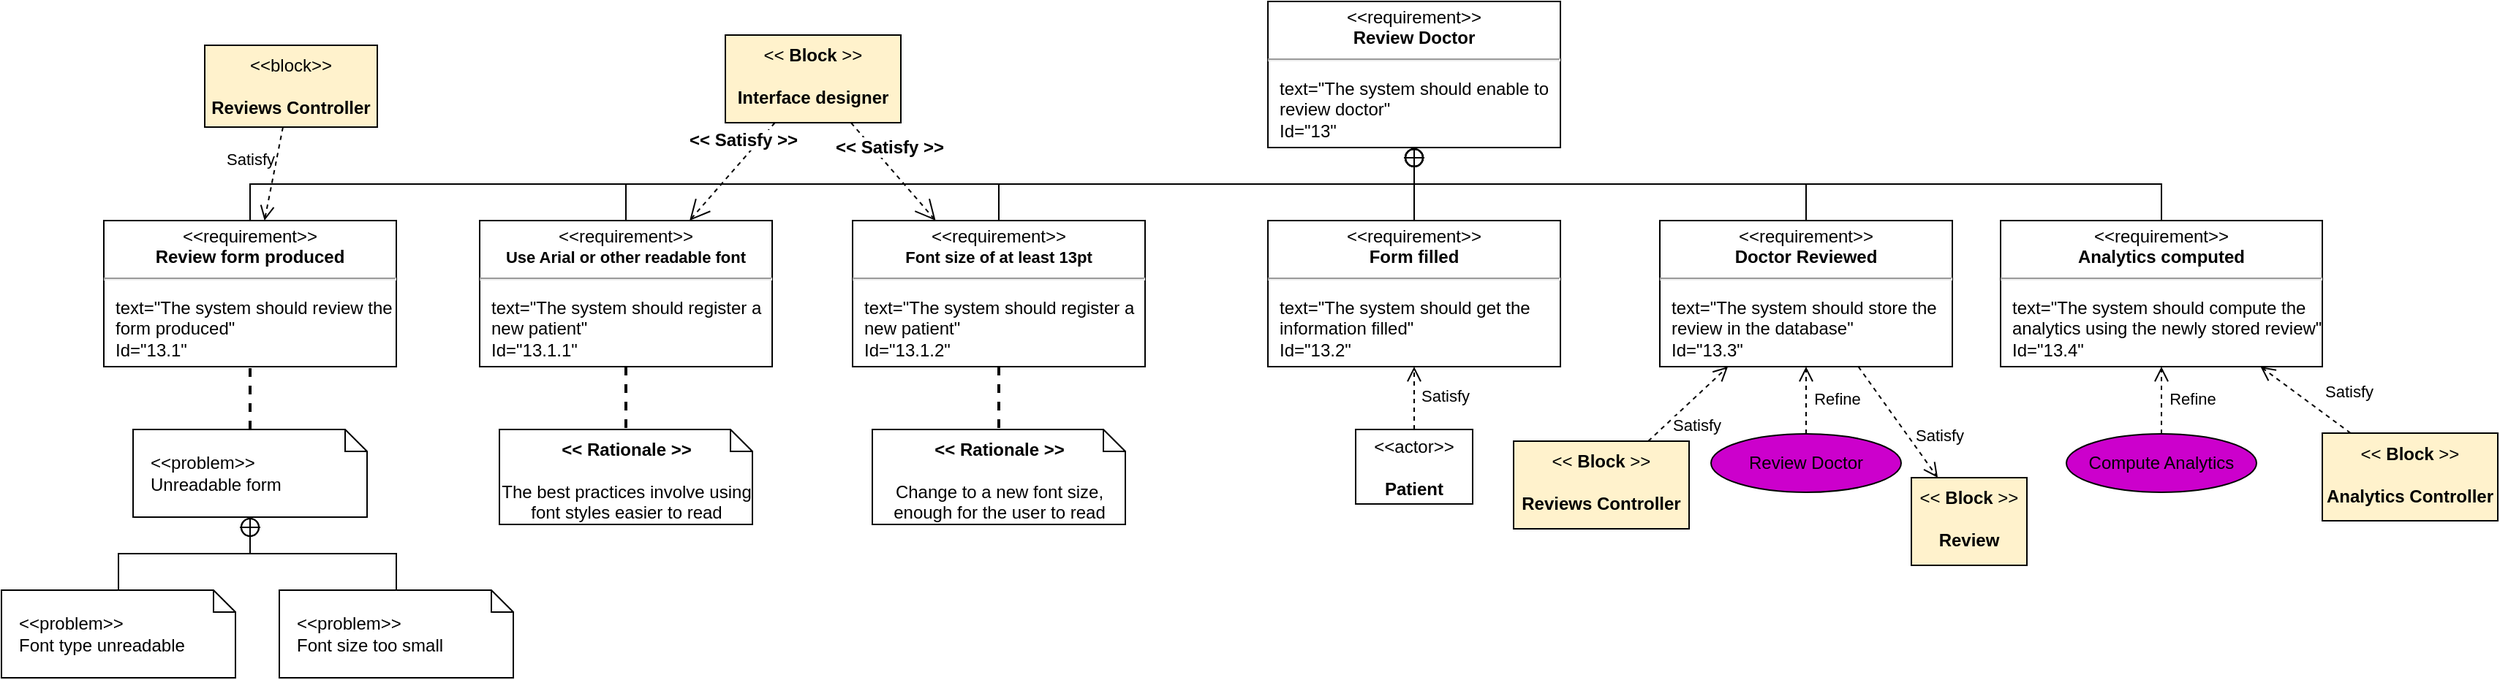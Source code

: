 <mxfile version="24.4.8" type="github">
  <diagram name="Página-1" id="qtJmnwFwFeLOcwQkmZnU">
    <mxGraphModel dx="1734" dy="802" grid="0" gridSize="10" guides="1" tooltips="1" connect="1" arrows="1" fold="1" page="0" pageScale="1" pageWidth="827" pageHeight="1169" math="0" shadow="0">
      <root>
        <mxCell id="0" />
        <mxCell id="1" parent="0" />
        <mxCell id="DoBYynUEnmm3b60OkJsO-1" value="&lt;p style=&quot;margin:0px;margin-top:4px;text-align:center;&quot;&gt;&amp;lt;&amp;lt;requirement&amp;gt;&amp;gt;&lt;br&gt;&lt;b&gt;Review Doctor&lt;/b&gt;&lt;/p&gt;&lt;hr&gt;&lt;p&gt;&lt;/p&gt;&lt;p style=&quot;margin:0px;margin-left:8px;text-align:left;&quot;&gt;text=&quot;The system should enable to review doctor&quot;&lt;br&gt;Id=&quot;13&quot;&lt;/p&gt;" style="shape=rect;overflow=fill;html=1;whiteSpace=wrap;align=center;" parent="1" vertex="1">
          <mxGeometry x="359" y="40" width="200" height="100" as="geometry" />
        </mxCell>
        <mxCell id="DoBYynUEnmm3b60OkJsO-2" value="&lt;p style=&quot;margin:0px;margin-top:4px;text-align:center;&quot;&gt;&amp;lt;&amp;lt;requirement&amp;gt;&amp;gt;&lt;br&gt;&lt;b&gt;Review form produced&lt;/b&gt;&lt;/p&gt;&lt;hr&gt;&lt;p&gt;&lt;/p&gt;&lt;p style=&quot;margin:0px;margin-left:8px;text-align:left;&quot;&gt;text=&quot;The system should review the form produced&quot;&lt;br&gt;Id=&quot;13.1&quot;&lt;/p&gt;" style="shape=rect;overflow=fill;html=1;whiteSpace=wrap;align=center;" parent="1" vertex="1">
          <mxGeometry x="-437" y="190" width="200" height="100" as="geometry" />
        </mxCell>
        <mxCell id="DoBYynUEnmm3b60OkJsO-3" value="&lt;p style=&quot;margin:0px;margin-top:4px;text-align:center;&quot;&gt;&amp;lt;&amp;lt;requirement&amp;gt;&amp;gt;&lt;br&gt;&lt;b&gt;Form filled&lt;/b&gt;&lt;/p&gt;&lt;hr&gt;&lt;p&gt;&lt;/p&gt;&lt;p style=&quot;margin:0px;margin-left:8px;text-align:left;&quot;&gt;text=&quot;The system should get the information filled&quot;&lt;br&gt;Id=&quot;13.2&quot;&lt;/p&gt;" style="shape=rect;overflow=fill;html=1;whiteSpace=wrap;align=center;" parent="1" vertex="1">
          <mxGeometry x="359" y="190" width="200" height="100" as="geometry" />
        </mxCell>
        <mxCell id="DoBYynUEnmm3b60OkJsO-7" value="&lt;p style=&quot;margin:0px;margin-top:4px;text-align:center;&quot;&gt;&amp;lt;&amp;lt;requirement&amp;gt;&amp;gt;&lt;br&gt;&lt;b&gt;Doctor Reviewed&lt;/b&gt;&lt;/p&gt;&lt;hr&gt;&lt;p&gt;&lt;/p&gt;&lt;p style=&quot;margin:0px;margin-left:8px;text-align:left;&quot;&gt;text=&quot;The system should store the review in the database&quot;&lt;br&gt;Id=&quot;13.3&quot;&lt;/p&gt;" style="shape=rect;overflow=fill;html=1;whiteSpace=wrap;align=center;" parent="1" vertex="1">
          <mxGeometry x="627" y="190" width="200" height="100" as="geometry" />
        </mxCell>
        <mxCell id="DoBYynUEnmm3b60OkJsO-8" value="&lt;p style=&quot;margin:0px;margin-top:4px;text-align:center;&quot;&gt;&amp;lt;&amp;lt;requirement&amp;gt;&amp;gt;&lt;br&gt;&lt;b&gt;Analytics computed&lt;/b&gt;&lt;/p&gt;&lt;hr&gt;&lt;p&gt;&lt;/p&gt;&lt;p style=&quot;margin:0px;margin-left:8px;text-align:left;&quot;&gt;text=&quot;The system should compute the analytics using the newly stored review&quot;&lt;br&gt;Id=&quot;13.4&quot;&lt;/p&gt;" style="shape=rect;overflow=fill;html=1;whiteSpace=wrap;align=center;" parent="1" vertex="1">
          <mxGeometry x="860" y="190" width="220" height="100" as="geometry" />
        </mxCell>
        <mxCell id="DoBYynUEnmm3b60OkJsO-10" value="&amp;lt;&amp;lt;actor&amp;gt;&amp;gt;&lt;br&gt;&lt;br&gt;&lt;b&gt;Patient&lt;/b&gt;" style="html=1;align=center;verticalAlign=middle;dashed=0;whiteSpace=wrap;" parent="1" vertex="1">
          <mxGeometry x="419" y="333" width="80" height="51" as="geometry" />
        </mxCell>
        <mxCell id="DoBYynUEnmm3b60OkJsO-11" value="&amp;lt;&amp;lt;block&amp;gt;&amp;gt;&lt;br&gt;&lt;br&gt;&lt;b&gt;Reviews Controller&lt;/b&gt;" style="html=1;align=center;verticalAlign=middle;dashed=0;whiteSpace=wrap;fillColor=#FFF2CC;" parent="1" vertex="1">
          <mxGeometry x="-368" y="70" width="118" height="56" as="geometry" />
        </mxCell>
        <mxCell id="DoBYynUEnmm3b60OkJsO-15" value="" style="rounded=0;html=1;labelBackgroundColor=none;endArrow=none;edgeStyle=elbowEdgeStyle;elbow=vertical;startArrow=sysMLPackCont;startSize=12;" parent="1" source="DoBYynUEnmm3b60OkJsO-1" target="DoBYynUEnmm3b60OkJsO-2" edge="1">
          <mxGeometry relative="1" as="geometry">
            <mxPoint x="240" y="120" as="sourcePoint" />
            <mxPoint x="150" y="180" as="targetPoint" />
          </mxGeometry>
        </mxCell>
        <mxCell id="DoBYynUEnmm3b60OkJsO-16" value="" style="rounded=0;html=1;labelBackgroundColor=none;endArrow=none;edgeStyle=elbowEdgeStyle;elbow=vertical;startArrow=sysMLPackCont;startSize=12;" parent="1" source="DoBYynUEnmm3b60OkJsO-1" target="DoBYynUEnmm3b60OkJsO-3" edge="1">
          <mxGeometry relative="1" as="geometry">
            <mxPoint x="700" y="120" as="sourcePoint" />
            <mxPoint x="610" y="180" as="targetPoint" />
          </mxGeometry>
        </mxCell>
        <mxCell id="DoBYynUEnmm3b60OkJsO-17" value="" style="rounded=0;html=1;labelBackgroundColor=none;endArrow=none;edgeStyle=elbowEdgeStyle;elbow=vertical;startArrow=sysMLPackCont;startSize=12;" parent="1" source="DoBYynUEnmm3b60OkJsO-1" target="DoBYynUEnmm3b60OkJsO-7" edge="1">
          <mxGeometry relative="1" as="geometry">
            <mxPoint x="850" y="60" as="sourcePoint" />
            <mxPoint x="760" y="120" as="targetPoint" />
          </mxGeometry>
        </mxCell>
        <mxCell id="DoBYynUEnmm3b60OkJsO-18" value="" style="rounded=0;html=1;labelBackgroundColor=none;endArrow=none;edgeStyle=elbowEdgeStyle;elbow=vertical;startArrow=sysMLPackCont;startSize=12;" parent="1" source="DoBYynUEnmm3b60OkJsO-1" target="DoBYynUEnmm3b60OkJsO-8" edge="1">
          <mxGeometry relative="1" as="geometry">
            <mxPoint x="910" y="90" as="sourcePoint" />
            <mxPoint x="820" y="150" as="targetPoint" />
          </mxGeometry>
        </mxCell>
        <mxCell id="DoBYynUEnmm3b60OkJsO-24" value="Satisfy" style="html=1;verticalAlign=bottom;endArrow=open;dashed=1;endSize=8;curved=0;rounded=0;" parent="1" source="DoBYynUEnmm3b60OkJsO-11" target="DoBYynUEnmm3b60OkJsO-2" edge="1">
          <mxGeometry x="0.066" y="-16" relative="1" as="geometry">
            <mxPoint x="-377" y="469" as="sourcePoint" />
            <mxPoint x="-267" y="408" as="targetPoint" />
            <mxPoint as="offset" />
          </mxGeometry>
        </mxCell>
        <mxCell id="DoBYynUEnmm3b60OkJsO-25" value="Satisfy" style="html=1;verticalAlign=bottom;endArrow=open;dashed=1;endSize=8;curved=0;rounded=0;" parent="1" source="DoBYynUEnmm3b60OkJsO-10" target="DoBYynUEnmm3b60OkJsO-3" edge="1">
          <mxGeometry x="-0.321" y="-21" relative="1" as="geometry">
            <mxPoint x="50" y="339" as="sourcePoint" />
            <mxPoint x="50" y="300" as="targetPoint" />
            <mxPoint as="offset" />
          </mxGeometry>
        </mxCell>
        <mxCell id="DoBYynUEnmm3b60OkJsO-28" value="Compute Analytics" style="ellipse;whiteSpace=wrap;html=1;fillColor=#CC00CC;" parent="1" vertex="1">
          <mxGeometry x="905" y="336" width="130" height="40" as="geometry" />
        </mxCell>
        <mxCell id="DoBYynUEnmm3b60OkJsO-33" value="Refine" style="html=1;verticalAlign=bottom;endArrow=open;dashed=1;endSize=8;curved=0;rounded=0;" parent="1" source="DoBYynUEnmm3b60OkJsO-28" target="DoBYynUEnmm3b60OkJsO-8" edge="1">
          <mxGeometry x="-0.321" y="-21" relative="1" as="geometry">
            <mxPoint x="770" y="527" as="sourcePoint" />
            <mxPoint x="927" y="410" as="targetPoint" />
            <mxPoint as="offset" />
          </mxGeometry>
        </mxCell>
        <mxCell id="DoBYynUEnmm3b60OkJsO-36" value="&lt;p style=&quot;margin:0px;margin-top:4px;text-align:center;&quot;&gt;&amp;lt;&amp;lt;requirement&amp;gt;&amp;gt;&lt;br&gt;&lt;b style=&quot;font-size: 11px; background-color: rgb(255, 255, 255);&quot;&gt;Use Arial or other readable font&lt;/b&gt;&lt;br&gt;&lt;/p&gt;&lt;hr&gt;&lt;p&gt;&lt;/p&gt;&lt;p style=&quot;margin:0px;margin-left:8px;text-align:left;&quot;&gt;text=&quot;The system should register a new patient&quot;&lt;br&gt;Id=&quot;13.1.1&quot;&lt;/p&gt;" style="shape=rect;overflow=fill;html=1;whiteSpace=wrap;align=center;" parent="1" vertex="1">
          <mxGeometry x="-180" y="190" width="200" height="100" as="geometry" />
        </mxCell>
        <mxCell id="DoBYynUEnmm3b60OkJsO-37" value="&lt;p style=&quot;margin:0px;margin-top:4px;text-align:center;&quot;&gt;&amp;lt;&amp;lt;requirement&amp;gt;&amp;gt;&lt;br&gt;&lt;b style=&quot;font-size: 11px; background-color: rgb(255, 255, 255);&quot;&gt;Font size of at least 13pt&lt;/b&gt;&lt;br&gt;&lt;/p&gt;&lt;hr&gt;&lt;p&gt;&lt;/p&gt;&lt;p style=&quot;margin:0px;margin-left:8px;text-align:left;&quot;&gt;text=&quot;The system should register a new patient&quot;&lt;br&gt;Id=&quot;13.1.2&quot;&lt;/p&gt;" style="shape=rect;overflow=fill;html=1;whiteSpace=wrap;align=center;" parent="1" vertex="1">
          <mxGeometry x="75" y="190" width="200" height="100" as="geometry" />
        </mxCell>
        <mxCell id="DoBYynUEnmm3b60OkJsO-42" value="&amp;lt;&amp;lt;problem&amp;gt;&amp;gt;&lt;br&gt;Unreadable form" style="shape=note;size=15;align=left;spacingLeft=10;html=1;whiteSpace=wrap;" parent="1" vertex="1">
          <mxGeometry x="-417" y="333" width="160" height="60" as="geometry" />
        </mxCell>
        <mxCell id="DoBYynUEnmm3b60OkJsO-43" value="&amp;lt;&amp;lt;problem&amp;gt;&amp;gt;&lt;br&gt;Font type unreadable" style="shape=note;size=15;align=left;spacingLeft=10;html=1;whiteSpace=wrap;" parent="1" vertex="1">
          <mxGeometry x="-507" y="443" width="160" height="60" as="geometry" />
        </mxCell>
        <mxCell id="DoBYynUEnmm3b60OkJsO-44" value="&amp;lt;&amp;lt;problem&amp;gt;&amp;gt;&lt;br&gt;Font size too small" style="shape=note;size=15;align=left;spacingLeft=10;html=1;whiteSpace=wrap;" parent="1" vertex="1">
          <mxGeometry x="-317" y="443" width="160" height="60" as="geometry" />
        </mxCell>
        <mxCell id="DoBYynUEnmm3b60OkJsO-45" value="" style="rounded=0;html=1;labelBackgroundColor=none;endArrow=none;edgeStyle=elbowEdgeStyle;elbow=vertical;startArrow=sysMLPackCont;startSize=12;" parent="1" source="DoBYynUEnmm3b60OkJsO-42" target="DoBYynUEnmm3b60OkJsO-43" edge="1">
          <mxGeometry relative="1" as="geometry">
            <mxPoint x="-128.5" y="383" as="sourcePoint" />
            <mxPoint x="-437" y="433" as="targetPoint" />
          </mxGeometry>
        </mxCell>
        <mxCell id="DoBYynUEnmm3b60OkJsO-46" value="" style="rounded=0;html=1;labelBackgroundColor=none;endArrow=none;edgeStyle=elbowEdgeStyle;elbow=vertical;startArrow=sysMLPackCont;startSize=12;" parent="1" source="DoBYynUEnmm3b60OkJsO-42" target="DoBYynUEnmm3b60OkJsO-44" edge="1">
          <mxGeometry relative="1" as="geometry">
            <mxPoint x="-128.5" y="383" as="sourcePoint" />
            <mxPoint x="-128" y="433" as="targetPoint" />
          </mxGeometry>
        </mxCell>
        <mxCell id="VdbZ1WAWMFB-WAOaWvKl-2" style="rounded=0;orthogonalLoop=1;jettySize=auto;html=1;endArrow=none;endFill=0;strokeWidth=2;dashed=1;" parent="1" source="DoBYynUEnmm3b60OkJsO-42" target="DoBYynUEnmm3b60OkJsO-2" edge="1">
          <mxGeometry relative="1" as="geometry">
            <mxPoint x="-99" y="416" as="sourcePoint" />
            <mxPoint x="-99" y="345" as="targetPoint" />
          </mxGeometry>
        </mxCell>
        <mxCell id="VdbZ1WAWMFB-WAOaWvKl-4" value="" style="rounded=0;html=1;labelBackgroundColor=none;endArrow=none;edgeStyle=elbowEdgeStyle;elbow=vertical;startArrow=sysMLPackCont;startSize=12;exitX=0.5;exitY=1;exitDx=0;exitDy=0;entryX=0.5;entryY=0;entryDx=0;entryDy=0;" parent="1" source="DoBYynUEnmm3b60OkJsO-1" target="DoBYynUEnmm3b60OkJsO-36" edge="1">
          <mxGeometry relative="1" as="geometry">
            <mxPoint x="469" y="150" as="sourcePoint" />
            <mxPoint x="-327" y="200" as="targetPoint" />
          </mxGeometry>
        </mxCell>
        <mxCell id="VdbZ1WAWMFB-WAOaWvKl-5" value="" style="rounded=0;html=1;labelBackgroundColor=none;endArrow=none;edgeStyle=elbowEdgeStyle;elbow=vertical;startArrow=sysMLPackCont;startSize=12;exitX=0.5;exitY=1;exitDx=0;exitDy=0;entryX=0.5;entryY=0;entryDx=0;entryDy=0;" parent="1" source="DoBYynUEnmm3b60OkJsO-1" target="DoBYynUEnmm3b60OkJsO-37" edge="1">
          <mxGeometry relative="1" as="geometry">
            <mxPoint x="469" y="150" as="sourcePoint" />
            <mxPoint x="-70" y="200" as="targetPoint" />
          </mxGeometry>
        </mxCell>
        <mxCell id="VdbZ1WAWMFB-WAOaWvKl-6" value="&amp;lt;&amp;lt; &lt;b&gt;Block &lt;/b&gt;&amp;gt;&amp;gt;&lt;div&gt;&lt;br&gt;&lt;b&gt;Interface designer&lt;/b&gt;&lt;/div&gt;" style="shape=rect;html=1;whiteSpace=wrap;align=center;verticalAlign=top;fillColor=#FFF2CC;" parent="1" vertex="1">
          <mxGeometry x="-12" y="63" width="120" height="60" as="geometry" />
        </mxCell>
        <mxCell id="VdbZ1WAWMFB-WAOaWvKl-7" value="&lt;font style=&quot;font-size: 12px;&quot;&gt;&lt;b&gt;&amp;lt;&amp;lt; Satisfy &amp;gt;&amp;gt;&lt;/b&gt;&lt;/font&gt;" style="edgeStyle=none;html=1;endArrow=open;endSize=12;dashed=1;verticalAlign=bottom;rounded=0;strokeWidth=1;" parent="1" source="VdbZ1WAWMFB-WAOaWvKl-6" target="DoBYynUEnmm3b60OkJsO-37" edge="1">
          <mxGeometry x="-0.156" y="2" width="160" relative="1" as="geometry">
            <mxPoint x="75" y="322.0" as="sourcePoint" />
            <mxPoint x="235" y="322.0" as="targetPoint" />
            <mxPoint y="-1" as="offset" />
          </mxGeometry>
        </mxCell>
        <mxCell id="VdbZ1WAWMFB-WAOaWvKl-8" value="&lt;font style=&quot;font-size: 12px;&quot;&gt;&lt;b&gt;&amp;lt;&amp;lt; Satisfy &amp;gt;&amp;gt;&lt;/b&gt;&lt;/font&gt;" style="edgeStyle=none;html=1;endArrow=open;endSize=12;dashed=1;verticalAlign=bottom;rounded=0;strokeWidth=1;" parent="1" source="VdbZ1WAWMFB-WAOaWvKl-6" target="DoBYynUEnmm3b60OkJsO-36" edge="1">
          <mxGeometry x="-0.321" y="-3" width="160" relative="1" as="geometry">
            <mxPoint x="-44.41" y="405" as="sourcePoint" />
            <mxPoint x="19.59" y="287" as="targetPoint" />
            <mxPoint as="offset" />
          </mxGeometry>
        </mxCell>
        <mxCell id="fGqp-mXVbWpb8txHKcQc-1" value="Review Doctor" style="ellipse;whiteSpace=wrap;html=1;fillColor=#CC00CC;" parent="1" vertex="1">
          <mxGeometry x="662" y="336" width="130" height="40" as="geometry" />
        </mxCell>
        <mxCell id="fGqp-mXVbWpb8txHKcQc-4" value="Refine" style="html=1;verticalAlign=bottom;endArrow=open;dashed=1;endSize=8;curved=0;rounded=0;" parent="1" source="fGqp-mXVbWpb8txHKcQc-1" target="DoBYynUEnmm3b60OkJsO-7" edge="1">
          <mxGeometry x="-0.321" y="-21" relative="1" as="geometry">
            <mxPoint x="1088" y="371" as="sourcePoint" />
            <mxPoint x="1025" y="300" as="targetPoint" />
            <mxPoint as="offset" />
          </mxGeometry>
        </mxCell>
        <mxCell id="UxJA4p3bWHUDSC9jU2z--6" value="&lt;span style=&quot;background-color: initial;&quot;&gt;&lt;b&gt;&amp;lt;&amp;lt; Rationale &amp;gt;&amp;gt;&lt;/b&gt;&lt;/span&gt;&lt;div&gt;&lt;div style=&quot;font-weight: bold; text-align: left;&quot;&gt;&lt;br&gt;&lt;/div&gt;&lt;div style=&quot;&quot;&gt;The best practices involve using font styles easier to read&lt;/div&gt;&lt;/div&gt;" style="shape=note;size=15;align=center;spacingLeft=0;html=1;whiteSpace=wrap;verticalAlign=top;strokeWidth=1;" parent="1" vertex="1">
          <mxGeometry x="-166.5" y="333" width="173" height="65" as="geometry" />
        </mxCell>
        <mxCell id="UxJA4p3bWHUDSC9jU2z--7" style="rounded=0;orthogonalLoop=1;jettySize=auto;html=1;endArrow=none;endFill=0;strokeWidth=2;dashed=1;" parent="1" source="DoBYynUEnmm3b60OkJsO-36" target="UxJA4p3bWHUDSC9jU2z--6" edge="1">
          <mxGeometry relative="1" as="geometry">
            <mxPoint x="30" y="608" as="sourcePoint" />
            <mxPoint x="-176" y="727" as="targetPoint" />
          </mxGeometry>
        </mxCell>
        <mxCell id="UxJA4p3bWHUDSC9jU2z--8" value="&lt;span style=&quot;background-color: initial;&quot;&gt;&lt;b&gt;&amp;lt;&amp;lt; Rationale &amp;gt;&amp;gt;&lt;/b&gt;&lt;/span&gt;&lt;div&gt;&lt;div style=&quot;font-weight: bold; text-align: left;&quot;&gt;&lt;br&gt;&lt;/div&gt;&lt;div style=&quot;&quot;&gt;Change to a new font size, enough for the user to read&lt;/div&gt;&lt;/div&gt;" style="shape=note;size=15;align=center;spacingLeft=0;html=1;whiteSpace=wrap;verticalAlign=top;strokeWidth=1;" parent="1" vertex="1">
          <mxGeometry x="88.5" y="333" width="173" height="65" as="geometry" />
        </mxCell>
        <mxCell id="UxJA4p3bWHUDSC9jU2z--9" style="rounded=0;orthogonalLoop=1;jettySize=auto;html=1;endArrow=none;endFill=0;strokeWidth=2;dashed=1;" parent="1" source="DoBYynUEnmm3b60OkJsO-37" target="UxJA4p3bWHUDSC9jU2z--8" edge="1">
          <mxGeometry relative="1" as="geometry">
            <mxPoint x="203" y="480" as="sourcePoint" />
            <mxPoint x="-3" y="599" as="targetPoint" />
          </mxGeometry>
        </mxCell>
        <mxCell id="DfmyGVBLDV5pji68DM7A-1" value="&amp;lt;&amp;lt; &lt;b&gt;Block &lt;/b&gt;&amp;gt;&amp;gt;&lt;div&gt;&lt;br&gt;&lt;b&gt;Reviews Controller&lt;/b&gt;&lt;/div&gt;" style="shape=rect;html=1;whiteSpace=wrap;align=center;verticalAlign=top;fillColor=#FFF2CC;" vertex="1" parent="1">
          <mxGeometry x="527" y="341" width="120" height="60" as="geometry" />
        </mxCell>
        <mxCell id="DfmyGVBLDV5pji68DM7A-2" value="&amp;lt;&amp;lt; &lt;b&gt;Block &lt;/b&gt;&amp;gt;&amp;gt;&lt;div&gt;&lt;br&gt;&lt;b&gt;Review&lt;/b&gt;&lt;/div&gt;" style="shape=rect;html=1;whiteSpace=wrap;align=center;verticalAlign=top;fillColor=#FFF2CC;" vertex="1" parent="1">
          <mxGeometry x="799" y="366" width="79" height="60" as="geometry" />
        </mxCell>
        <mxCell id="DfmyGVBLDV5pji68DM7A-3" value="Satisfy" style="html=1;verticalAlign=bottom;endArrow=open;dashed=1;endSize=8;curved=0;rounded=0;" edge="1" parent="1" source="DfmyGVBLDV5pji68DM7A-1" target="DoBYynUEnmm3b60OkJsO-7">
          <mxGeometry x="-0.321" y="-21" relative="1" as="geometry">
            <mxPoint x="484" y="343" as="sourcePoint" />
            <mxPoint x="484" y="300" as="targetPoint" />
            <mxPoint as="offset" />
          </mxGeometry>
        </mxCell>
        <mxCell id="DfmyGVBLDV5pji68DM7A-4" value="Satisfy" style="html=1;verticalAlign=bottom;endArrow=open;dashed=1;endSize=8;curved=0;rounded=0;" edge="1" parent="1" source="DoBYynUEnmm3b60OkJsO-7" target="DfmyGVBLDV5pji68DM7A-2">
          <mxGeometry x="0.663" y="12" relative="1" as="geometry">
            <mxPoint x="853" y="390" as="sourcePoint" />
            <mxPoint x="707" y="300" as="targetPoint" />
            <mxPoint as="offset" />
          </mxGeometry>
        </mxCell>
        <mxCell id="DfmyGVBLDV5pji68DM7A-5" value="&amp;lt;&amp;lt; &lt;b&gt;Block &lt;/b&gt;&amp;gt;&amp;gt;&lt;div&gt;&lt;br&gt;&lt;b&gt;Analytics Controller&lt;/b&gt;&lt;/div&gt;" style="shape=rect;html=1;whiteSpace=wrap;align=center;verticalAlign=top;fillColor=#FFF2CC;" vertex="1" parent="1">
          <mxGeometry x="1080" y="335.5" width="120" height="60" as="geometry" />
        </mxCell>
        <mxCell id="DfmyGVBLDV5pji68DM7A-6" value="Satisfy" style="html=1;verticalAlign=bottom;endArrow=open;dashed=1;endSize=8;curved=0;rounded=0;" edge="1" parent="1" source="DfmyGVBLDV5pji68DM7A-5" target="DoBYynUEnmm3b60OkJsO-8">
          <mxGeometry x="-0.669" y="-15" relative="1" as="geometry">
            <mxPoint x="869" y="491" as="sourcePoint" />
            <mxPoint x="1059" y="438" as="targetPoint" />
            <mxPoint as="offset" />
          </mxGeometry>
        </mxCell>
      </root>
    </mxGraphModel>
  </diagram>
</mxfile>
